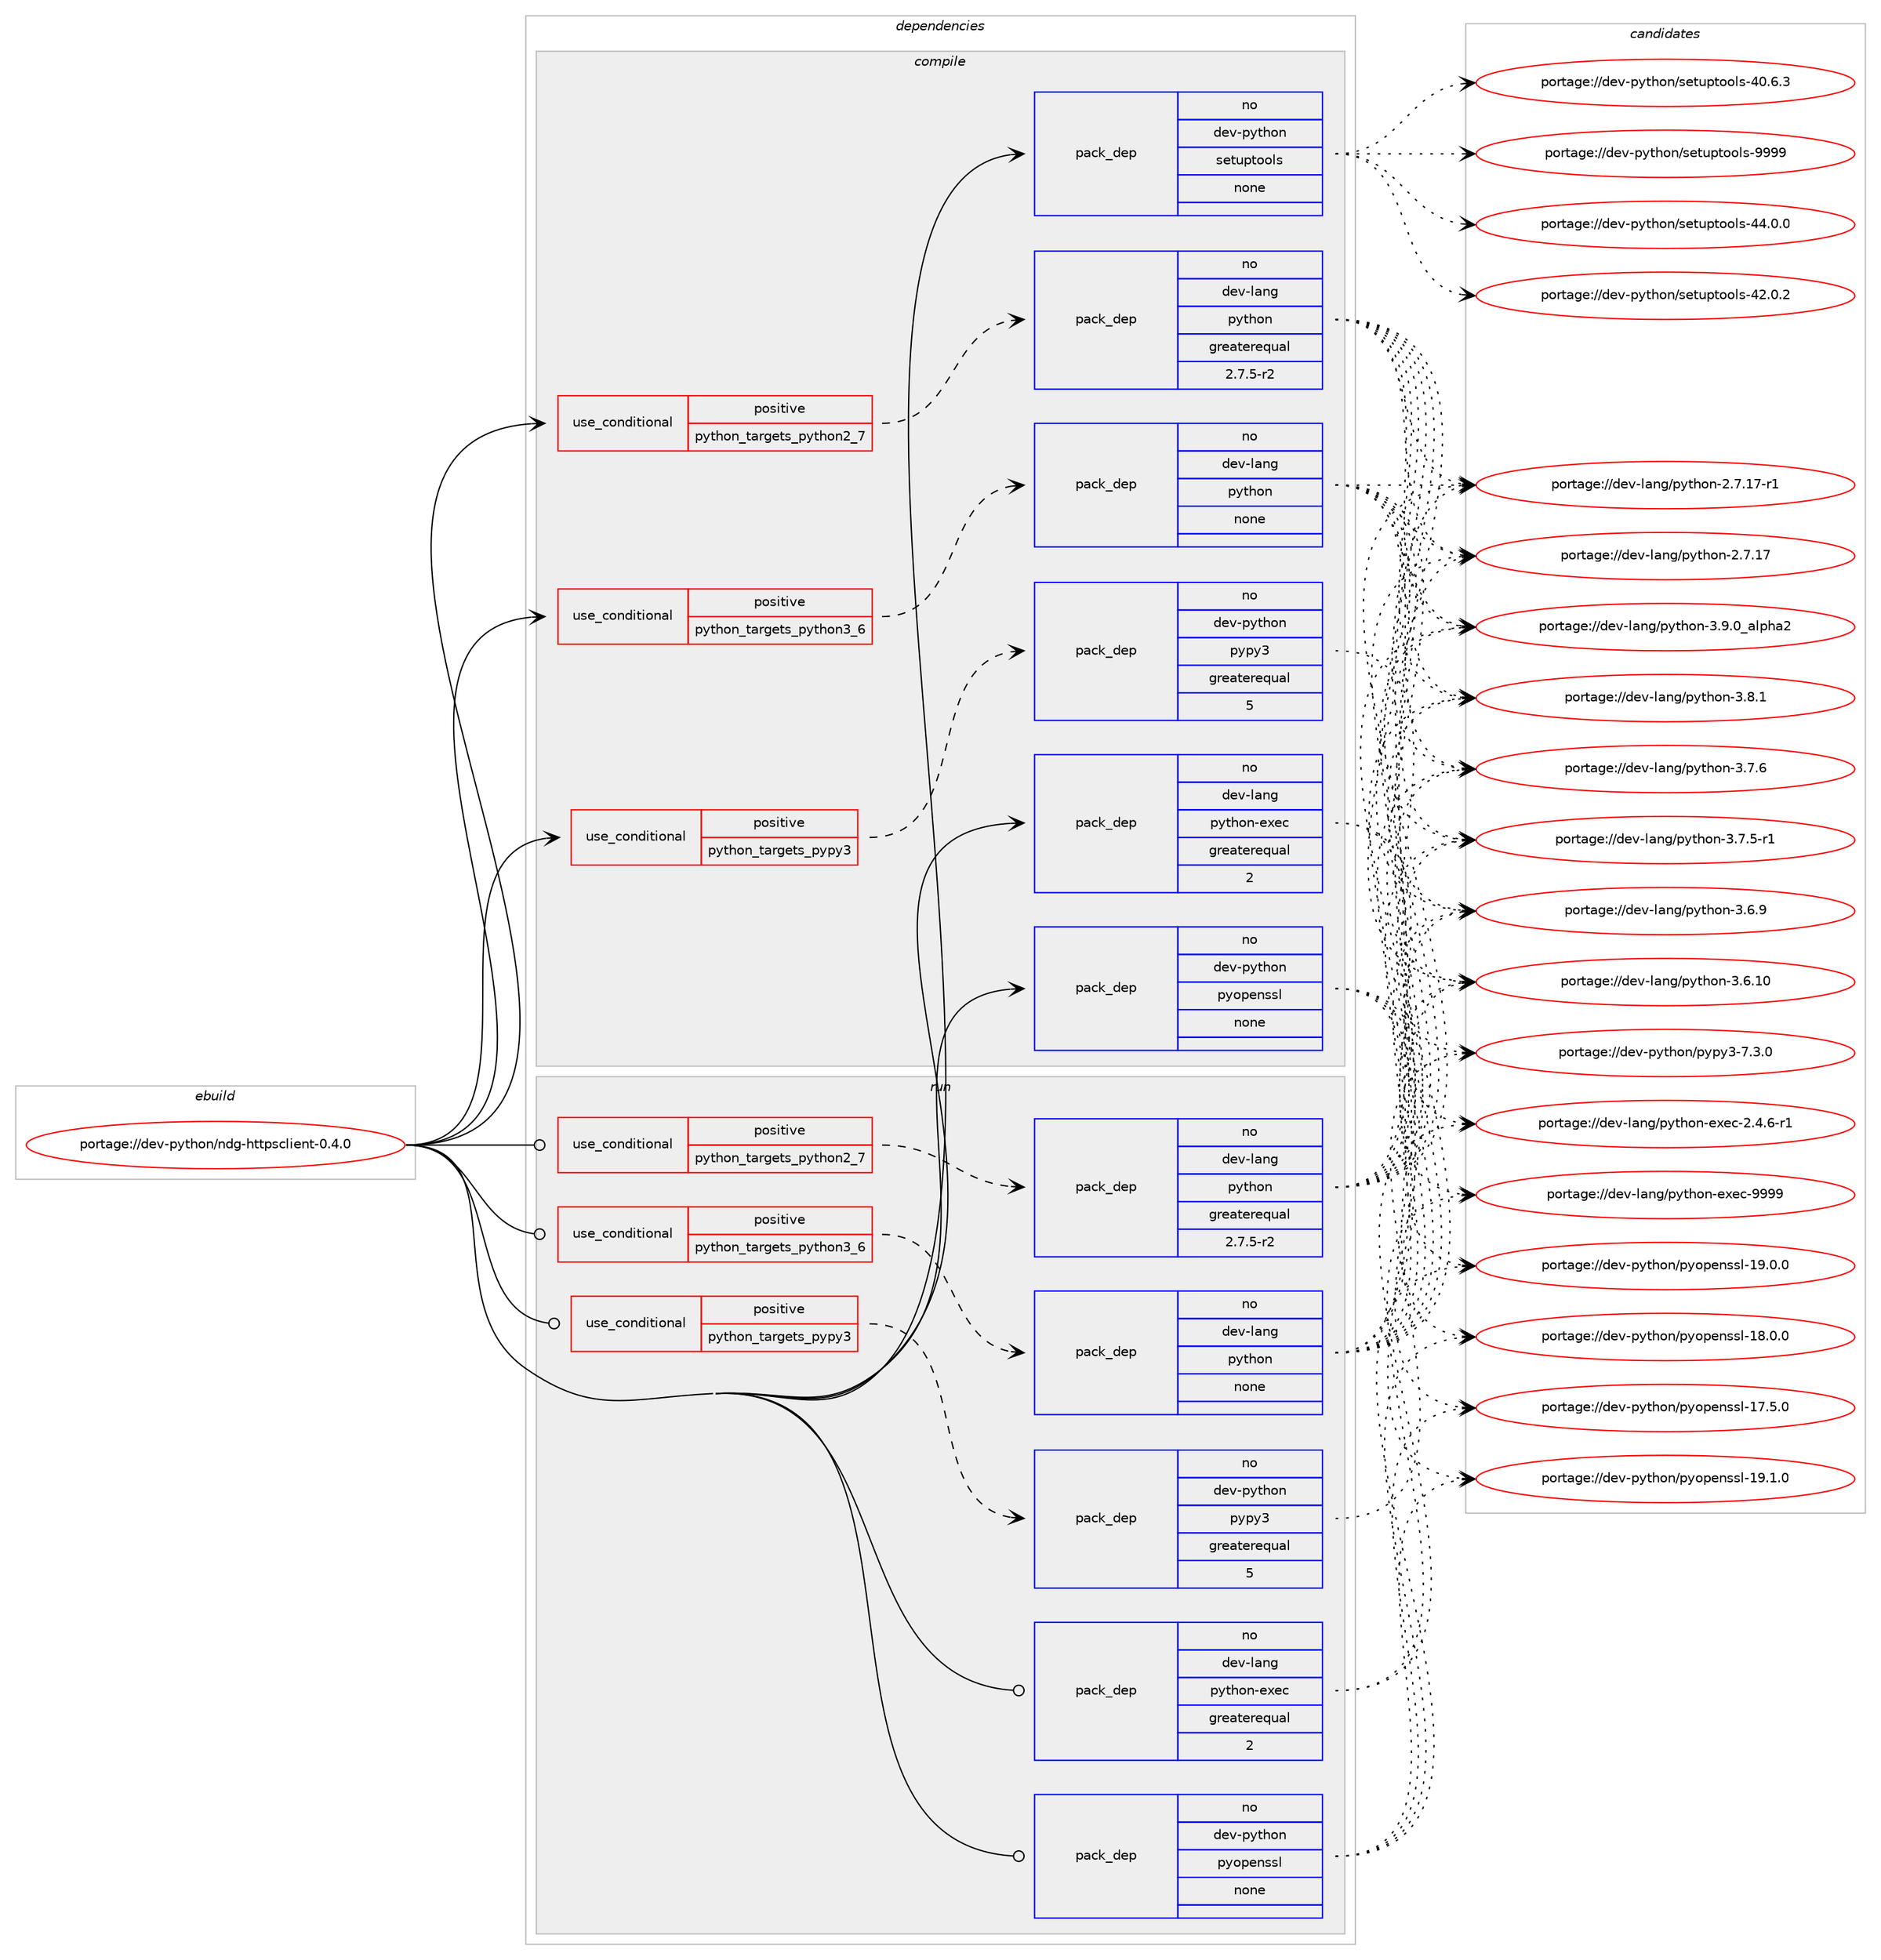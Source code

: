 digraph prolog {

# *************
# Graph options
# *************

newrank=true;
concentrate=true;
compound=true;
graph [rankdir=LR,fontname=Helvetica,fontsize=10,ranksep=1.5];#, ranksep=2.5, nodesep=0.2];
edge  [arrowhead=vee];
node  [fontname=Helvetica,fontsize=10];

# **********
# The ebuild
# **********

subgraph cluster_leftcol {
color=gray;
label=<<i>ebuild</i>>;
id [label="portage://dev-python/ndg-httpsclient-0.4.0", color=red, width=4, href="../dev-python/ndg-httpsclient-0.4.0.svg"];
}

# ****************
# The dependencies
# ****************

subgraph cluster_midcol {
color=gray;
label=<<i>dependencies</i>>;
subgraph cluster_compile {
fillcolor="#eeeeee";
style=filled;
label=<<i>compile</i>>;
subgraph cond112459 {
dependency448870 [label=<<TABLE BORDER="0" CELLBORDER="1" CELLSPACING="0" CELLPADDING="4"><TR><TD ROWSPAN="3" CELLPADDING="10">use_conditional</TD></TR><TR><TD>positive</TD></TR><TR><TD>python_targets_pypy3</TD></TR></TABLE>>, shape=none, color=red];
subgraph pack331431 {
dependency448871 [label=<<TABLE BORDER="0" CELLBORDER="1" CELLSPACING="0" CELLPADDING="4" WIDTH="220"><TR><TD ROWSPAN="6" CELLPADDING="30">pack_dep</TD></TR><TR><TD WIDTH="110">no</TD></TR><TR><TD>dev-python</TD></TR><TR><TD>pypy3</TD></TR><TR><TD>greaterequal</TD></TR><TR><TD>5</TD></TR></TABLE>>, shape=none, color=blue];
}
dependency448870:e -> dependency448871:w [weight=20,style="dashed",arrowhead="vee"];
}
id:e -> dependency448870:w [weight=20,style="solid",arrowhead="vee"];
subgraph cond112460 {
dependency448872 [label=<<TABLE BORDER="0" CELLBORDER="1" CELLSPACING="0" CELLPADDING="4"><TR><TD ROWSPAN="3" CELLPADDING="10">use_conditional</TD></TR><TR><TD>positive</TD></TR><TR><TD>python_targets_python2_7</TD></TR></TABLE>>, shape=none, color=red];
subgraph pack331432 {
dependency448873 [label=<<TABLE BORDER="0" CELLBORDER="1" CELLSPACING="0" CELLPADDING="4" WIDTH="220"><TR><TD ROWSPAN="6" CELLPADDING="30">pack_dep</TD></TR><TR><TD WIDTH="110">no</TD></TR><TR><TD>dev-lang</TD></TR><TR><TD>python</TD></TR><TR><TD>greaterequal</TD></TR><TR><TD>2.7.5-r2</TD></TR></TABLE>>, shape=none, color=blue];
}
dependency448872:e -> dependency448873:w [weight=20,style="dashed",arrowhead="vee"];
}
id:e -> dependency448872:w [weight=20,style="solid",arrowhead="vee"];
subgraph cond112461 {
dependency448874 [label=<<TABLE BORDER="0" CELLBORDER="1" CELLSPACING="0" CELLPADDING="4"><TR><TD ROWSPAN="3" CELLPADDING="10">use_conditional</TD></TR><TR><TD>positive</TD></TR><TR><TD>python_targets_python3_6</TD></TR></TABLE>>, shape=none, color=red];
subgraph pack331433 {
dependency448875 [label=<<TABLE BORDER="0" CELLBORDER="1" CELLSPACING="0" CELLPADDING="4" WIDTH="220"><TR><TD ROWSPAN="6" CELLPADDING="30">pack_dep</TD></TR><TR><TD WIDTH="110">no</TD></TR><TR><TD>dev-lang</TD></TR><TR><TD>python</TD></TR><TR><TD>none</TD></TR><TR><TD></TD></TR></TABLE>>, shape=none, color=blue];
}
dependency448874:e -> dependency448875:w [weight=20,style="dashed",arrowhead="vee"];
}
id:e -> dependency448874:w [weight=20,style="solid",arrowhead="vee"];
subgraph pack331434 {
dependency448876 [label=<<TABLE BORDER="0" CELLBORDER="1" CELLSPACING="0" CELLPADDING="4" WIDTH="220"><TR><TD ROWSPAN="6" CELLPADDING="30">pack_dep</TD></TR><TR><TD WIDTH="110">no</TD></TR><TR><TD>dev-lang</TD></TR><TR><TD>python-exec</TD></TR><TR><TD>greaterequal</TD></TR><TR><TD>2</TD></TR></TABLE>>, shape=none, color=blue];
}
id:e -> dependency448876:w [weight=20,style="solid",arrowhead="vee"];
subgraph pack331435 {
dependency448877 [label=<<TABLE BORDER="0" CELLBORDER="1" CELLSPACING="0" CELLPADDING="4" WIDTH="220"><TR><TD ROWSPAN="6" CELLPADDING="30">pack_dep</TD></TR><TR><TD WIDTH="110">no</TD></TR><TR><TD>dev-python</TD></TR><TR><TD>pyopenssl</TD></TR><TR><TD>none</TD></TR><TR><TD></TD></TR></TABLE>>, shape=none, color=blue];
}
id:e -> dependency448877:w [weight=20,style="solid",arrowhead="vee"];
subgraph pack331436 {
dependency448878 [label=<<TABLE BORDER="0" CELLBORDER="1" CELLSPACING="0" CELLPADDING="4" WIDTH="220"><TR><TD ROWSPAN="6" CELLPADDING="30">pack_dep</TD></TR><TR><TD WIDTH="110">no</TD></TR><TR><TD>dev-python</TD></TR><TR><TD>setuptools</TD></TR><TR><TD>none</TD></TR><TR><TD></TD></TR></TABLE>>, shape=none, color=blue];
}
id:e -> dependency448878:w [weight=20,style="solid",arrowhead="vee"];
}
subgraph cluster_compileandrun {
fillcolor="#eeeeee";
style=filled;
label=<<i>compile and run</i>>;
}
subgraph cluster_run {
fillcolor="#eeeeee";
style=filled;
label=<<i>run</i>>;
subgraph cond112462 {
dependency448879 [label=<<TABLE BORDER="0" CELLBORDER="1" CELLSPACING="0" CELLPADDING="4"><TR><TD ROWSPAN="3" CELLPADDING="10">use_conditional</TD></TR><TR><TD>positive</TD></TR><TR><TD>python_targets_pypy3</TD></TR></TABLE>>, shape=none, color=red];
subgraph pack331437 {
dependency448880 [label=<<TABLE BORDER="0" CELLBORDER="1" CELLSPACING="0" CELLPADDING="4" WIDTH="220"><TR><TD ROWSPAN="6" CELLPADDING="30">pack_dep</TD></TR><TR><TD WIDTH="110">no</TD></TR><TR><TD>dev-python</TD></TR><TR><TD>pypy3</TD></TR><TR><TD>greaterequal</TD></TR><TR><TD>5</TD></TR></TABLE>>, shape=none, color=blue];
}
dependency448879:e -> dependency448880:w [weight=20,style="dashed",arrowhead="vee"];
}
id:e -> dependency448879:w [weight=20,style="solid",arrowhead="odot"];
subgraph cond112463 {
dependency448881 [label=<<TABLE BORDER="0" CELLBORDER="1" CELLSPACING="0" CELLPADDING="4"><TR><TD ROWSPAN="3" CELLPADDING="10">use_conditional</TD></TR><TR><TD>positive</TD></TR><TR><TD>python_targets_python2_7</TD></TR></TABLE>>, shape=none, color=red];
subgraph pack331438 {
dependency448882 [label=<<TABLE BORDER="0" CELLBORDER="1" CELLSPACING="0" CELLPADDING="4" WIDTH="220"><TR><TD ROWSPAN="6" CELLPADDING="30">pack_dep</TD></TR><TR><TD WIDTH="110">no</TD></TR><TR><TD>dev-lang</TD></TR><TR><TD>python</TD></TR><TR><TD>greaterequal</TD></TR><TR><TD>2.7.5-r2</TD></TR></TABLE>>, shape=none, color=blue];
}
dependency448881:e -> dependency448882:w [weight=20,style="dashed",arrowhead="vee"];
}
id:e -> dependency448881:w [weight=20,style="solid",arrowhead="odot"];
subgraph cond112464 {
dependency448883 [label=<<TABLE BORDER="0" CELLBORDER="1" CELLSPACING="0" CELLPADDING="4"><TR><TD ROWSPAN="3" CELLPADDING="10">use_conditional</TD></TR><TR><TD>positive</TD></TR><TR><TD>python_targets_python3_6</TD></TR></TABLE>>, shape=none, color=red];
subgraph pack331439 {
dependency448884 [label=<<TABLE BORDER="0" CELLBORDER="1" CELLSPACING="0" CELLPADDING="4" WIDTH="220"><TR><TD ROWSPAN="6" CELLPADDING="30">pack_dep</TD></TR><TR><TD WIDTH="110">no</TD></TR><TR><TD>dev-lang</TD></TR><TR><TD>python</TD></TR><TR><TD>none</TD></TR><TR><TD></TD></TR></TABLE>>, shape=none, color=blue];
}
dependency448883:e -> dependency448884:w [weight=20,style="dashed",arrowhead="vee"];
}
id:e -> dependency448883:w [weight=20,style="solid",arrowhead="odot"];
subgraph pack331440 {
dependency448885 [label=<<TABLE BORDER="0" CELLBORDER="1" CELLSPACING="0" CELLPADDING="4" WIDTH="220"><TR><TD ROWSPAN="6" CELLPADDING="30">pack_dep</TD></TR><TR><TD WIDTH="110">no</TD></TR><TR><TD>dev-lang</TD></TR><TR><TD>python-exec</TD></TR><TR><TD>greaterequal</TD></TR><TR><TD>2</TD></TR></TABLE>>, shape=none, color=blue];
}
id:e -> dependency448885:w [weight=20,style="solid",arrowhead="odot"];
subgraph pack331441 {
dependency448886 [label=<<TABLE BORDER="0" CELLBORDER="1" CELLSPACING="0" CELLPADDING="4" WIDTH="220"><TR><TD ROWSPAN="6" CELLPADDING="30">pack_dep</TD></TR><TR><TD WIDTH="110">no</TD></TR><TR><TD>dev-python</TD></TR><TR><TD>pyopenssl</TD></TR><TR><TD>none</TD></TR><TR><TD></TD></TR></TABLE>>, shape=none, color=blue];
}
id:e -> dependency448886:w [weight=20,style="solid",arrowhead="odot"];
}
}

# **************
# The candidates
# **************

subgraph cluster_choices {
rank=same;
color=gray;
label=<<i>candidates</i>>;

subgraph choice331431 {
color=black;
nodesep=1;
choice100101118451121211161041111104711212111212151455546514648 [label="portage://dev-python/pypy3-7.3.0", color=red, width=4,href="../dev-python/pypy3-7.3.0.svg"];
dependency448871:e -> choice100101118451121211161041111104711212111212151455546514648:w [style=dotted,weight="100"];
}
subgraph choice331432 {
color=black;
nodesep=1;
choice10010111845108971101034711212111610411111045514657464895971081121049750 [label="portage://dev-lang/python-3.9.0_alpha2", color=red, width=4,href="../dev-lang/python-3.9.0_alpha2.svg"];
choice100101118451089711010347112121116104111110455146564649 [label="portage://dev-lang/python-3.8.1", color=red, width=4,href="../dev-lang/python-3.8.1.svg"];
choice100101118451089711010347112121116104111110455146554654 [label="portage://dev-lang/python-3.7.6", color=red, width=4,href="../dev-lang/python-3.7.6.svg"];
choice1001011184510897110103471121211161041111104551465546534511449 [label="portage://dev-lang/python-3.7.5-r1", color=red, width=4,href="../dev-lang/python-3.7.5-r1.svg"];
choice100101118451089711010347112121116104111110455146544657 [label="portage://dev-lang/python-3.6.9", color=red, width=4,href="../dev-lang/python-3.6.9.svg"];
choice10010111845108971101034711212111610411111045514654464948 [label="portage://dev-lang/python-3.6.10", color=red, width=4,href="../dev-lang/python-3.6.10.svg"];
choice100101118451089711010347112121116104111110455046554649554511449 [label="portage://dev-lang/python-2.7.17-r1", color=red, width=4,href="../dev-lang/python-2.7.17-r1.svg"];
choice10010111845108971101034711212111610411111045504655464955 [label="portage://dev-lang/python-2.7.17", color=red, width=4,href="../dev-lang/python-2.7.17.svg"];
dependency448873:e -> choice10010111845108971101034711212111610411111045514657464895971081121049750:w [style=dotted,weight="100"];
dependency448873:e -> choice100101118451089711010347112121116104111110455146564649:w [style=dotted,weight="100"];
dependency448873:e -> choice100101118451089711010347112121116104111110455146554654:w [style=dotted,weight="100"];
dependency448873:e -> choice1001011184510897110103471121211161041111104551465546534511449:w [style=dotted,weight="100"];
dependency448873:e -> choice100101118451089711010347112121116104111110455146544657:w [style=dotted,weight="100"];
dependency448873:e -> choice10010111845108971101034711212111610411111045514654464948:w [style=dotted,weight="100"];
dependency448873:e -> choice100101118451089711010347112121116104111110455046554649554511449:w [style=dotted,weight="100"];
dependency448873:e -> choice10010111845108971101034711212111610411111045504655464955:w [style=dotted,weight="100"];
}
subgraph choice331433 {
color=black;
nodesep=1;
choice10010111845108971101034711212111610411111045514657464895971081121049750 [label="portage://dev-lang/python-3.9.0_alpha2", color=red, width=4,href="../dev-lang/python-3.9.0_alpha2.svg"];
choice100101118451089711010347112121116104111110455146564649 [label="portage://dev-lang/python-3.8.1", color=red, width=4,href="../dev-lang/python-3.8.1.svg"];
choice100101118451089711010347112121116104111110455146554654 [label="portage://dev-lang/python-3.7.6", color=red, width=4,href="../dev-lang/python-3.7.6.svg"];
choice1001011184510897110103471121211161041111104551465546534511449 [label="portage://dev-lang/python-3.7.5-r1", color=red, width=4,href="../dev-lang/python-3.7.5-r1.svg"];
choice100101118451089711010347112121116104111110455146544657 [label="portage://dev-lang/python-3.6.9", color=red, width=4,href="../dev-lang/python-3.6.9.svg"];
choice10010111845108971101034711212111610411111045514654464948 [label="portage://dev-lang/python-3.6.10", color=red, width=4,href="../dev-lang/python-3.6.10.svg"];
choice100101118451089711010347112121116104111110455046554649554511449 [label="portage://dev-lang/python-2.7.17-r1", color=red, width=4,href="../dev-lang/python-2.7.17-r1.svg"];
choice10010111845108971101034711212111610411111045504655464955 [label="portage://dev-lang/python-2.7.17", color=red, width=4,href="../dev-lang/python-2.7.17.svg"];
dependency448875:e -> choice10010111845108971101034711212111610411111045514657464895971081121049750:w [style=dotted,weight="100"];
dependency448875:e -> choice100101118451089711010347112121116104111110455146564649:w [style=dotted,weight="100"];
dependency448875:e -> choice100101118451089711010347112121116104111110455146554654:w [style=dotted,weight="100"];
dependency448875:e -> choice1001011184510897110103471121211161041111104551465546534511449:w [style=dotted,weight="100"];
dependency448875:e -> choice100101118451089711010347112121116104111110455146544657:w [style=dotted,weight="100"];
dependency448875:e -> choice10010111845108971101034711212111610411111045514654464948:w [style=dotted,weight="100"];
dependency448875:e -> choice100101118451089711010347112121116104111110455046554649554511449:w [style=dotted,weight="100"];
dependency448875:e -> choice10010111845108971101034711212111610411111045504655464955:w [style=dotted,weight="100"];
}
subgraph choice331434 {
color=black;
nodesep=1;
choice10010111845108971101034711212111610411111045101120101994557575757 [label="portage://dev-lang/python-exec-9999", color=red, width=4,href="../dev-lang/python-exec-9999.svg"];
choice10010111845108971101034711212111610411111045101120101994550465246544511449 [label="portage://dev-lang/python-exec-2.4.6-r1", color=red, width=4,href="../dev-lang/python-exec-2.4.6-r1.svg"];
dependency448876:e -> choice10010111845108971101034711212111610411111045101120101994557575757:w [style=dotted,weight="100"];
dependency448876:e -> choice10010111845108971101034711212111610411111045101120101994550465246544511449:w [style=dotted,weight="100"];
}
subgraph choice331435 {
color=black;
nodesep=1;
choice100101118451121211161041111104711212111111210111011511510845495746494648 [label="portage://dev-python/pyopenssl-19.1.0", color=red, width=4,href="../dev-python/pyopenssl-19.1.0.svg"];
choice100101118451121211161041111104711212111111210111011511510845495746484648 [label="portage://dev-python/pyopenssl-19.0.0", color=red, width=4,href="../dev-python/pyopenssl-19.0.0.svg"];
choice100101118451121211161041111104711212111111210111011511510845495646484648 [label="portage://dev-python/pyopenssl-18.0.0", color=red, width=4,href="../dev-python/pyopenssl-18.0.0.svg"];
choice100101118451121211161041111104711212111111210111011511510845495546534648 [label="portage://dev-python/pyopenssl-17.5.0", color=red, width=4,href="../dev-python/pyopenssl-17.5.0.svg"];
dependency448877:e -> choice100101118451121211161041111104711212111111210111011511510845495746494648:w [style=dotted,weight="100"];
dependency448877:e -> choice100101118451121211161041111104711212111111210111011511510845495746484648:w [style=dotted,weight="100"];
dependency448877:e -> choice100101118451121211161041111104711212111111210111011511510845495646484648:w [style=dotted,weight="100"];
dependency448877:e -> choice100101118451121211161041111104711212111111210111011511510845495546534648:w [style=dotted,weight="100"];
}
subgraph choice331436 {
color=black;
nodesep=1;
choice10010111845112121116104111110471151011161171121161111111081154557575757 [label="portage://dev-python/setuptools-9999", color=red, width=4,href="../dev-python/setuptools-9999.svg"];
choice100101118451121211161041111104711510111611711211611111110811545525246484648 [label="portage://dev-python/setuptools-44.0.0", color=red, width=4,href="../dev-python/setuptools-44.0.0.svg"];
choice100101118451121211161041111104711510111611711211611111110811545525046484650 [label="portage://dev-python/setuptools-42.0.2", color=red, width=4,href="../dev-python/setuptools-42.0.2.svg"];
choice100101118451121211161041111104711510111611711211611111110811545524846544651 [label="portage://dev-python/setuptools-40.6.3", color=red, width=4,href="../dev-python/setuptools-40.6.3.svg"];
dependency448878:e -> choice10010111845112121116104111110471151011161171121161111111081154557575757:w [style=dotted,weight="100"];
dependency448878:e -> choice100101118451121211161041111104711510111611711211611111110811545525246484648:w [style=dotted,weight="100"];
dependency448878:e -> choice100101118451121211161041111104711510111611711211611111110811545525046484650:w [style=dotted,weight="100"];
dependency448878:e -> choice100101118451121211161041111104711510111611711211611111110811545524846544651:w [style=dotted,weight="100"];
}
subgraph choice331437 {
color=black;
nodesep=1;
choice100101118451121211161041111104711212111212151455546514648 [label="portage://dev-python/pypy3-7.3.0", color=red, width=4,href="../dev-python/pypy3-7.3.0.svg"];
dependency448880:e -> choice100101118451121211161041111104711212111212151455546514648:w [style=dotted,weight="100"];
}
subgraph choice331438 {
color=black;
nodesep=1;
choice10010111845108971101034711212111610411111045514657464895971081121049750 [label="portage://dev-lang/python-3.9.0_alpha2", color=red, width=4,href="../dev-lang/python-3.9.0_alpha2.svg"];
choice100101118451089711010347112121116104111110455146564649 [label="portage://dev-lang/python-3.8.1", color=red, width=4,href="../dev-lang/python-3.8.1.svg"];
choice100101118451089711010347112121116104111110455146554654 [label="portage://dev-lang/python-3.7.6", color=red, width=4,href="../dev-lang/python-3.7.6.svg"];
choice1001011184510897110103471121211161041111104551465546534511449 [label="portage://dev-lang/python-3.7.5-r1", color=red, width=4,href="../dev-lang/python-3.7.5-r1.svg"];
choice100101118451089711010347112121116104111110455146544657 [label="portage://dev-lang/python-3.6.9", color=red, width=4,href="../dev-lang/python-3.6.9.svg"];
choice10010111845108971101034711212111610411111045514654464948 [label="portage://dev-lang/python-3.6.10", color=red, width=4,href="../dev-lang/python-3.6.10.svg"];
choice100101118451089711010347112121116104111110455046554649554511449 [label="portage://dev-lang/python-2.7.17-r1", color=red, width=4,href="../dev-lang/python-2.7.17-r1.svg"];
choice10010111845108971101034711212111610411111045504655464955 [label="portage://dev-lang/python-2.7.17", color=red, width=4,href="../dev-lang/python-2.7.17.svg"];
dependency448882:e -> choice10010111845108971101034711212111610411111045514657464895971081121049750:w [style=dotted,weight="100"];
dependency448882:e -> choice100101118451089711010347112121116104111110455146564649:w [style=dotted,weight="100"];
dependency448882:e -> choice100101118451089711010347112121116104111110455146554654:w [style=dotted,weight="100"];
dependency448882:e -> choice1001011184510897110103471121211161041111104551465546534511449:w [style=dotted,weight="100"];
dependency448882:e -> choice100101118451089711010347112121116104111110455146544657:w [style=dotted,weight="100"];
dependency448882:e -> choice10010111845108971101034711212111610411111045514654464948:w [style=dotted,weight="100"];
dependency448882:e -> choice100101118451089711010347112121116104111110455046554649554511449:w [style=dotted,weight="100"];
dependency448882:e -> choice10010111845108971101034711212111610411111045504655464955:w [style=dotted,weight="100"];
}
subgraph choice331439 {
color=black;
nodesep=1;
choice10010111845108971101034711212111610411111045514657464895971081121049750 [label="portage://dev-lang/python-3.9.0_alpha2", color=red, width=4,href="../dev-lang/python-3.9.0_alpha2.svg"];
choice100101118451089711010347112121116104111110455146564649 [label="portage://dev-lang/python-3.8.1", color=red, width=4,href="../dev-lang/python-3.8.1.svg"];
choice100101118451089711010347112121116104111110455146554654 [label="portage://dev-lang/python-3.7.6", color=red, width=4,href="../dev-lang/python-3.7.6.svg"];
choice1001011184510897110103471121211161041111104551465546534511449 [label="portage://dev-lang/python-3.7.5-r1", color=red, width=4,href="../dev-lang/python-3.7.5-r1.svg"];
choice100101118451089711010347112121116104111110455146544657 [label="portage://dev-lang/python-3.6.9", color=red, width=4,href="../dev-lang/python-3.6.9.svg"];
choice10010111845108971101034711212111610411111045514654464948 [label="portage://dev-lang/python-3.6.10", color=red, width=4,href="../dev-lang/python-3.6.10.svg"];
choice100101118451089711010347112121116104111110455046554649554511449 [label="portage://dev-lang/python-2.7.17-r1", color=red, width=4,href="../dev-lang/python-2.7.17-r1.svg"];
choice10010111845108971101034711212111610411111045504655464955 [label="portage://dev-lang/python-2.7.17", color=red, width=4,href="../dev-lang/python-2.7.17.svg"];
dependency448884:e -> choice10010111845108971101034711212111610411111045514657464895971081121049750:w [style=dotted,weight="100"];
dependency448884:e -> choice100101118451089711010347112121116104111110455146564649:w [style=dotted,weight="100"];
dependency448884:e -> choice100101118451089711010347112121116104111110455146554654:w [style=dotted,weight="100"];
dependency448884:e -> choice1001011184510897110103471121211161041111104551465546534511449:w [style=dotted,weight="100"];
dependency448884:e -> choice100101118451089711010347112121116104111110455146544657:w [style=dotted,weight="100"];
dependency448884:e -> choice10010111845108971101034711212111610411111045514654464948:w [style=dotted,weight="100"];
dependency448884:e -> choice100101118451089711010347112121116104111110455046554649554511449:w [style=dotted,weight="100"];
dependency448884:e -> choice10010111845108971101034711212111610411111045504655464955:w [style=dotted,weight="100"];
}
subgraph choice331440 {
color=black;
nodesep=1;
choice10010111845108971101034711212111610411111045101120101994557575757 [label="portage://dev-lang/python-exec-9999", color=red, width=4,href="../dev-lang/python-exec-9999.svg"];
choice10010111845108971101034711212111610411111045101120101994550465246544511449 [label="portage://dev-lang/python-exec-2.4.6-r1", color=red, width=4,href="../dev-lang/python-exec-2.4.6-r1.svg"];
dependency448885:e -> choice10010111845108971101034711212111610411111045101120101994557575757:w [style=dotted,weight="100"];
dependency448885:e -> choice10010111845108971101034711212111610411111045101120101994550465246544511449:w [style=dotted,weight="100"];
}
subgraph choice331441 {
color=black;
nodesep=1;
choice100101118451121211161041111104711212111111210111011511510845495746494648 [label="portage://dev-python/pyopenssl-19.1.0", color=red, width=4,href="../dev-python/pyopenssl-19.1.0.svg"];
choice100101118451121211161041111104711212111111210111011511510845495746484648 [label="portage://dev-python/pyopenssl-19.0.0", color=red, width=4,href="../dev-python/pyopenssl-19.0.0.svg"];
choice100101118451121211161041111104711212111111210111011511510845495646484648 [label="portage://dev-python/pyopenssl-18.0.0", color=red, width=4,href="../dev-python/pyopenssl-18.0.0.svg"];
choice100101118451121211161041111104711212111111210111011511510845495546534648 [label="portage://dev-python/pyopenssl-17.5.0", color=red, width=4,href="../dev-python/pyopenssl-17.5.0.svg"];
dependency448886:e -> choice100101118451121211161041111104711212111111210111011511510845495746494648:w [style=dotted,weight="100"];
dependency448886:e -> choice100101118451121211161041111104711212111111210111011511510845495746484648:w [style=dotted,weight="100"];
dependency448886:e -> choice100101118451121211161041111104711212111111210111011511510845495646484648:w [style=dotted,weight="100"];
dependency448886:e -> choice100101118451121211161041111104711212111111210111011511510845495546534648:w [style=dotted,weight="100"];
}
}

}
